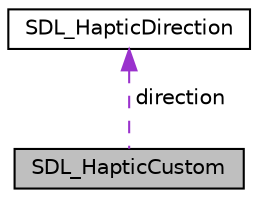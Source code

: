 digraph "SDL_HapticCustom"
{
  edge [fontname="Helvetica",fontsize="10",labelfontname="Helvetica",labelfontsize="10"];
  node [fontname="Helvetica",fontsize="10",shape=record];
  Node1 [label="SDL_HapticCustom",height=0.2,width=0.4,color="black", fillcolor="grey75", style="filled" fontcolor="black"];
  Node2 -> Node1 [dir="back",color="darkorchid3",fontsize="10",style="dashed",label=" direction" ];
  Node2 [label="SDL_HapticDirection",height=0.2,width=0.4,color="black", fillcolor="white", style="filled",URL="$struct_s_d_l___haptic_direction.html",tooltip="Structure that represents a haptic direction. "];
}
